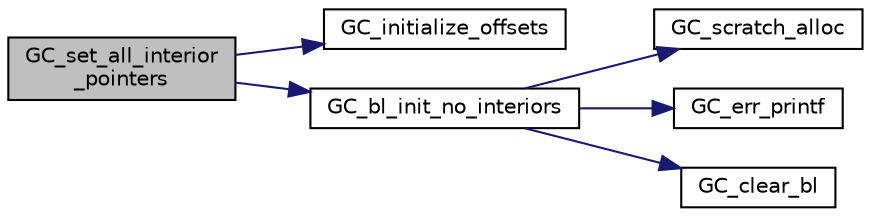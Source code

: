 digraph "GC_set_all_interior_pointers"
{
  edge [fontname="Helvetica",fontsize="10",labelfontname="Helvetica",labelfontsize="10"];
  node [fontname="Helvetica",fontsize="10",shape=record];
  rankdir="LR";
  Node3443 [label="GC_set_all_interior\l_pointers",height=0.2,width=0.4,color="black", fillcolor="grey75", style="filled", fontcolor="black"];
  Node3443 -> Node3444 [color="midnightblue",fontsize="10",style="solid",fontname="Helvetica"];
  Node3444 [label="GC_initialize_offsets",height=0.2,width=0.4,color="black", fillcolor="white", style="filled",URL="$dd/d79/gc__priv_8h.html#abbd44583f2d985e9a2eb30303beb8f97"];
  Node3443 -> Node3445 [color="midnightblue",fontsize="10",style="solid",fontname="Helvetica"];
  Node3445 [label="GC_bl_init_no_interiors",height=0.2,width=0.4,color="black", fillcolor="white", style="filled",URL="$db/d5f/blacklst_8c.html#aa959cb7ecd954c5ce71a307a95e917b0"];
  Node3445 -> Node3446 [color="midnightblue",fontsize="10",style="solid",fontname="Helvetica"];
  Node3446 [label="GC_scratch_alloc",height=0.2,width=0.4,color="black", fillcolor="white", style="filled",URL="$d2/d22/headers_8c.html#ad4012dbe01b6c85c8c21b76e5d42b460"];
  Node3445 -> Node3447 [color="midnightblue",fontsize="10",style="solid",fontname="Helvetica"];
  Node3447 [label="GC_err_printf",height=0.2,width=0.4,color="black", fillcolor="white", style="filled",URL="$dd/d79/gc__priv_8h.html#a515817b1cc28538efe42e953361e6cb1"];
  Node3445 -> Node3448 [color="midnightblue",fontsize="10",style="solid",fontname="Helvetica"];
  Node3448 [label="GC_clear_bl",height=0.2,width=0.4,color="black", fillcolor="white", style="filled",URL="$db/d5f/blacklst_8c.html#abffd8217465e2a2af662066fae2c46b3"];
}
